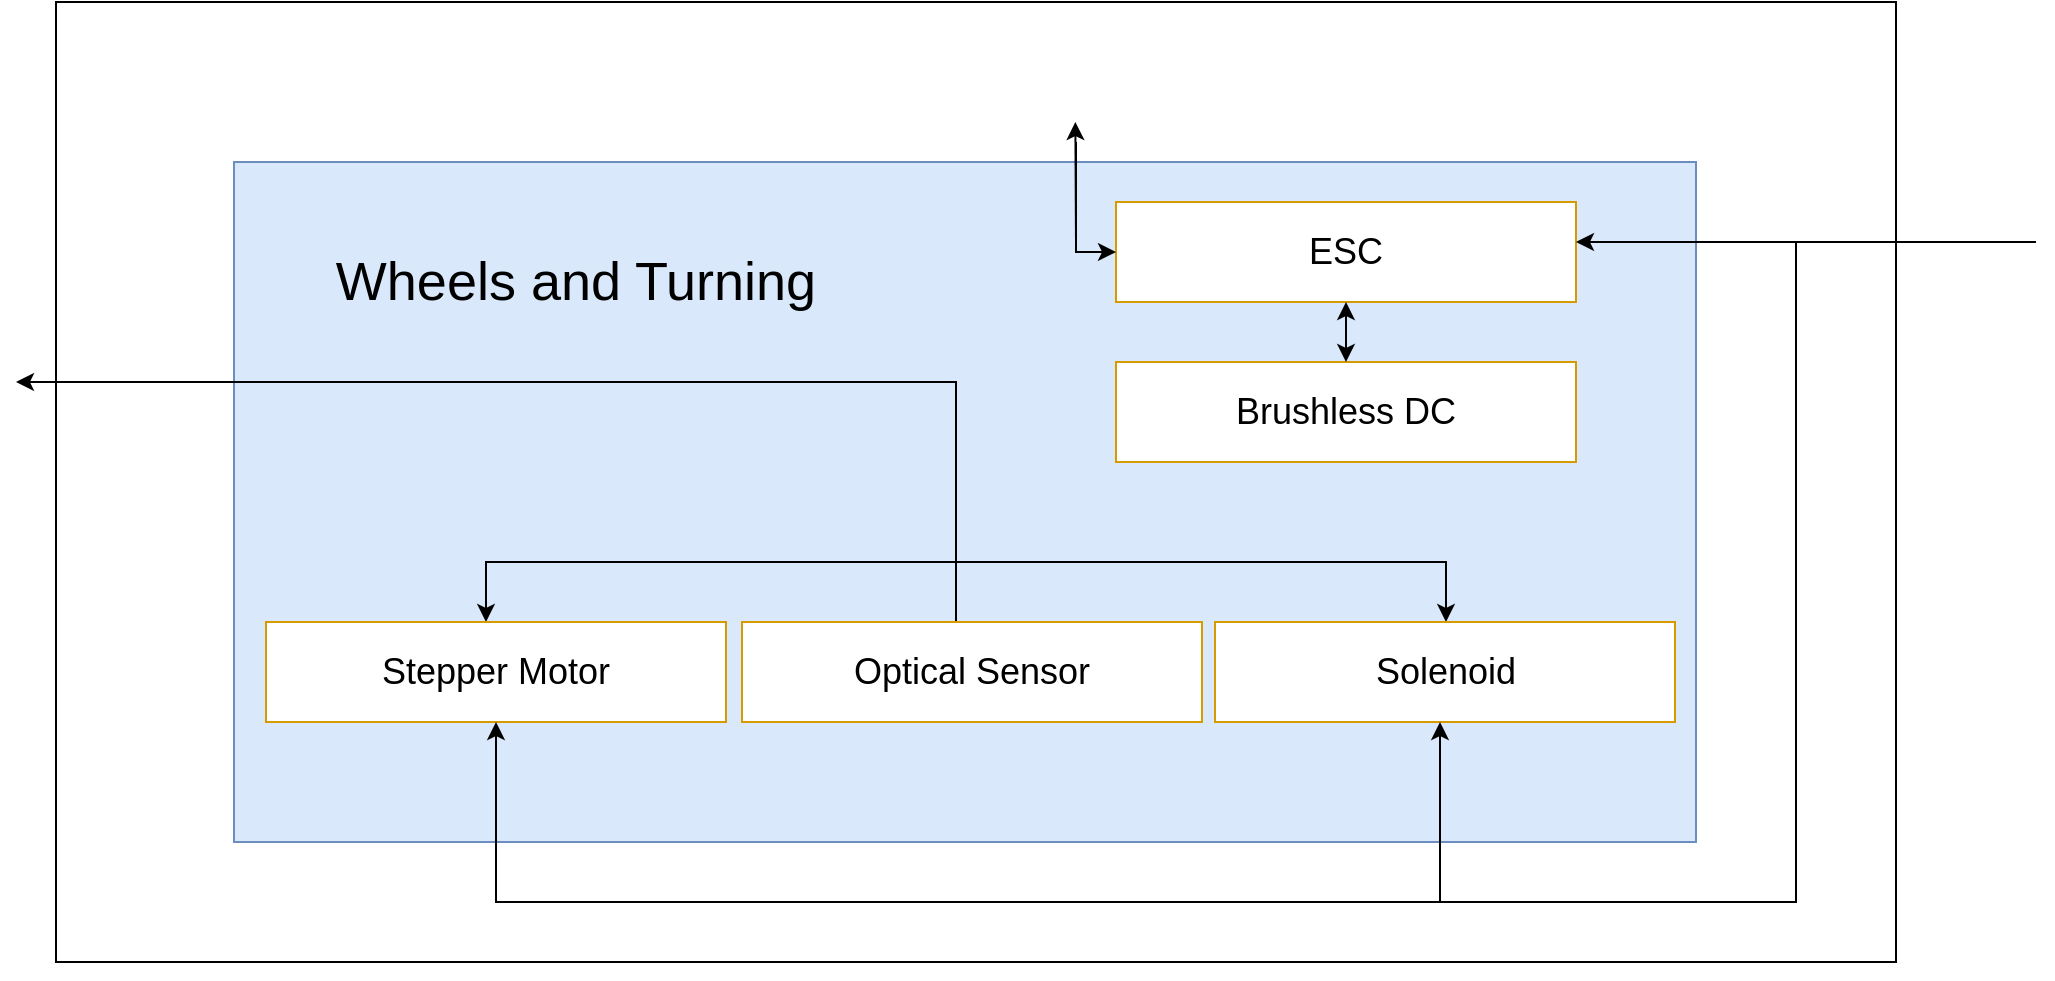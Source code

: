 <mxfile version="15.8.7" type="github">
  <diagram id="c9srMotP2O3hKFXso8sS" name="Page-1">
    <mxGraphModel dx="1718" dy="488" grid="1" gridSize="10" guides="1" tooltips="1" connect="1" arrows="1" fold="1" page="1" pageScale="1" pageWidth="850" pageHeight="1100" math="0" shadow="0">
      <root>
        <mxCell id="0" />
        <mxCell id="1" parent="0" />
        <mxCell id="m60h9jhjNlDXzHuw5Jvv-9" value="" style="rounded=0;whiteSpace=wrap;html=1;fontSize=14;" parent="1" vertex="1">
          <mxGeometry x="-810" y="30" width="920" height="480" as="geometry" />
        </mxCell>
        <mxCell id="m60h9jhjNlDXzHuw5Jvv-10" value="" style="rounded=0;whiteSpace=wrap;html=1;fillColor=#dae8fc;strokeColor=#6c8ebf;" parent="1" vertex="1">
          <mxGeometry x="-721" y="110" width="731" height="340" as="geometry" />
        </mxCell>
        <mxCell id="m60h9jhjNlDXzHuw5Jvv-11" value="Wheels and Turning" style="text;html=1;strokeColor=none;fillColor=none;align=center;verticalAlign=middle;whiteSpace=wrap;rounded=0;fontSize=27;" parent="1" vertex="1">
          <mxGeometry x="-700" y="140" width="300" height="60" as="geometry" />
        </mxCell>
        <mxCell id="m60h9jhjNlDXzHuw5Jvv-12" value="ESC" style="rounded=0;whiteSpace=wrap;html=1;fontSize=18;fillColor=#FFFFFF;strokeColor=#d79b00;" parent="1" vertex="1">
          <mxGeometry x="-280" y="130" width="230" height="50" as="geometry" />
        </mxCell>
        <mxCell id="H8hmuo9kM6WdnTV6Zb3J-20" style="edgeStyle=orthogonalEdgeStyle;rounded=0;orthogonalLoop=1;jettySize=auto;html=1;" parent="1" target="m60h9jhjNlDXzHuw5Jvv-38" edge="1">
          <mxGeometry relative="1" as="geometry">
            <Array as="points">
              <mxPoint x="-475" y="310" />
              <mxPoint x="-595" y="310" />
            </Array>
            <mxPoint x="-475" y="310" as="sourcePoint" />
          </mxGeometry>
        </mxCell>
        <mxCell id="H8hmuo9kM6WdnTV6Zb3J-21" style="edgeStyle=orthogonalEdgeStyle;rounded=0;orthogonalLoop=1;jettySize=auto;html=1;" parent="1" target="H8hmuo9kM6WdnTV6Zb3J-4" edge="1">
          <mxGeometry relative="1" as="geometry">
            <Array as="points">
              <mxPoint x="-475" y="310" />
              <mxPoint x="-115" y="310" />
            </Array>
            <mxPoint x="-475" y="310" as="sourcePoint" />
          </mxGeometry>
        </mxCell>
        <mxCell id="m60h9jhjNlDXzHuw5Jvv-37" value="&lt;div&gt;Brushless DC&lt;/div&gt;" style="rounded=0;whiteSpace=wrap;html=1;fontSize=18;fillColor=#FFFFFF;strokeColor=#d79b00;" parent="1" vertex="1">
          <mxGeometry x="-280" y="210" width="230" height="50" as="geometry" />
        </mxCell>
        <mxCell id="m60h9jhjNlDXzHuw5Jvv-38" value="Stepper Motor" style="rounded=0;whiteSpace=wrap;html=1;fontSize=18;fillColor=#FFFFFF;strokeColor=#d79b00;" parent="1" vertex="1">
          <mxGeometry x="-705" y="340" width="230" height="50" as="geometry" />
        </mxCell>
        <mxCell id="m60h9jhjNlDXzHuw5Jvv-45" style="edgeStyle=orthogonalEdgeStyle;rounded=0;orthogonalLoop=1;jettySize=auto;html=1;entryX=0;entryY=0.5;entryDx=0;entryDy=0;" parent="1" target="m60h9jhjNlDXzHuw5Jvv-12" edge="1">
          <mxGeometry relative="1" as="geometry">
            <mxPoint x="-300" y="100" as="sourcePoint" />
            <Array as="points">
              <mxPoint x="-300" y="155" />
            </Array>
          </mxGeometry>
        </mxCell>
        <mxCell id="m60h9jhjNlDXzHuw5Jvv-55" style="edgeStyle=orthogonalEdgeStyle;rounded=0;orthogonalLoop=1;jettySize=auto;html=1;exitX=0.5;exitY=1;exitDx=0;exitDy=0;" parent="1" source="m60h9jhjNlDXzHuw5Jvv-9" target="m60h9jhjNlDXzHuw5Jvv-9" edge="1">
          <mxGeometry relative="1" as="geometry" />
        </mxCell>
        <mxCell id="H8hmuo9kM6WdnTV6Zb3J-1" value="" style="endArrow=classic;startArrow=classic;html=1;rounded=0;exitX=0.5;exitY=1;exitDx=0;exitDy=0;" parent="1" source="m60h9jhjNlDXzHuw5Jvv-12" target="m60h9jhjNlDXzHuw5Jvv-37" edge="1">
          <mxGeometry width="50" height="50" relative="1" as="geometry">
            <mxPoint x="-200" y="210" as="sourcePoint" />
            <mxPoint x="-140" y="300" as="targetPoint" />
          </mxGeometry>
        </mxCell>
        <mxCell id="H8hmuo9kM6WdnTV6Zb3J-22" style="edgeStyle=orthogonalEdgeStyle;rounded=0;orthogonalLoop=1;jettySize=auto;html=1;" parent="1" source="H8hmuo9kM6WdnTV6Zb3J-3" edge="1">
          <mxGeometry relative="1" as="geometry">
            <mxPoint x="-830" y="220" as="targetPoint" />
            <Array as="points">
              <mxPoint x="-360" y="220" />
            </Array>
          </mxGeometry>
        </mxCell>
        <mxCell id="H8hmuo9kM6WdnTV6Zb3J-3" value="Optical Sensor" style="rounded=0;whiteSpace=wrap;html=1;fontSize=18;fillColor=#FFFFFF;strokeColor=#d79b00;" parent="1" vertex="1">
          <mxGeometry x="-467" y="340" width="230" height="50" as="geometry" />
        </mxCell>
        <mxCell id="H8hmuo9kM6WdnTV6Zb3J-4" value="Solenoid" style="rounded=0;whiteSpace=wrap;html=1;fontSize=18;fillColor=#FFFFFF;strokeColor=#d79b00;" parent="1" vertex="1">
          <mxGeometry x="-230.5" y="340" width="230" height="50" as="geometry" />
        </mxCell>
        <mxCell id="H8hmuo9kM6WdnTV6Zb3J-25" value="" style="endArrow=classic;html=1;rounded=0;entryX=0.554;entryY=0.125;entryDx=0;entryDy=0;entryPerimeter=0;" parent="1" target="m60h9jhjNlDXzHuw5Jvv-9" edge="1">
          <mxGeometry width="50" height="50" relative="1" as="geometry">
            <mxPoint x="-300" y="150" as="sourcePoint" />
            <mxPoint x="-300" y="100" as="targetPoint" />
          </mxGeometry>
        </mxCell>
        <mxCell id="QIjstLzszsQ8zvJPelyt-2" value="" style="endArrow=classic;html=1;rounded=0;" edge="1" parent="1">
          <mxGeometry width="50" height="50" relative="1" as="geometry">
            <mxPoint x="180" y="150" as="sourcePoint" />
            <mxPoint x="-50" y="150" as="targetPoint" />
          </mxGeometry>
        </mxCell>
        <mxCell id="QIjstLzszsQ8zvJPelyt-3" value="" style="endArrow=classic;html=1;rounded=0;" edge="1" parent="1">
          <mxGeometry width="50" height="50" relative="1" as="geometry">
            <mxPoint x="60" y="150" as="sourcePoint" />
            <mxPoint x="-118" y="390" as="targetPoint" />
            <Array as="points">
              <mxPoint x="60" y="480" />
              <mxPoint x="-118" y="480" />
            </Array>
          </mxGeometry>
        </mxCell>
        <mxCell id="QIjstLzszsQ8zvJPelyt-4" value="" style="endArrow=classic;html=1;rounded=0;entryX=0.5;entryY=1;entryDx=0;entryDy=0;" edge="1" parent="1" target="m60h9jhjNlDXzHuw5Jvv-38">
          <mxGeometry width="50" height="50" relative="1" as="geometry">
            <mxPoint x="-90" y="480" as="sourcePoint" />
            <mxPoint x="-240" y="250" as="targetPoint" />
            <Array as="points">
              <mxPoint x="-590" y="480" />
            </Array>
          </mxGeometry>
        </mxCell>
      </root>
    </mxGraphModel>
  </diagram>
</mxfile>
